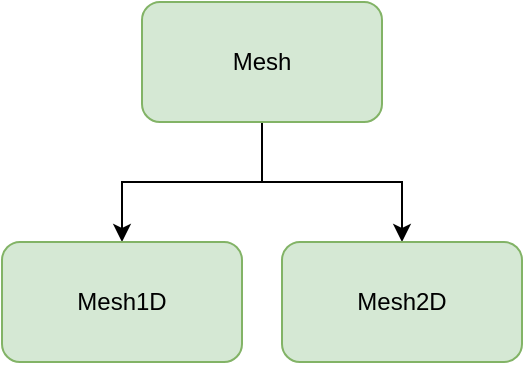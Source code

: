<mxfile version="13.7.3" type="device"><diagram id="eugVIrnaqLEb317TzjEN" name="Page-1"><mxGraphModel dx="1086" dy="806" grid="1" gridSize="10" guides="1" tooltips="1" connect="1" arrows="1" fold="1" page="1" pageScale="1" pageWidth="850" pageHeight="1100" math="0" shadow="0"><root><mxCell id="0"/><mxCell id="1" parent="0"/><mxCell id="wtNS3BguCoTLG3kq3p9k-1" style="edgeStyle=orthogonalEdgeStyle;rounded=0;orthogonalLoop=1;jettySize=auto;html=1;exitX=0.5;exitY=1;exitDx=0;exitDy=0;" edge="1" parent="1" source="wtNS3BguCoTLG3kq3p9k-3" target="wtNS3BguCoTLG3kq3p9k-4"><mxGeometry relative="1" as="geometry"/></mxCell><mxCell id="wtNS3BguCoTLG3kq3p9k-2" style="edgeStyle=orthogonalEdgeStyle;rounded=0;orthogonalLoop=1;jettySize=auto;html=1;exitX=0.5;exitY=1;exitDx=0;exitDy=0;" edge="1" parent="1" source="wtNS3BguCoTLG3kq3p9k-3" target="wtNS3BguCoTLG3kq3p9k-5"><mxGeometry relative="1" as="geometry"/></mxCell><mxCell id="wtNS3BguCoTLG3kq3p9k-3" value="Mesh" style="rounded=1;whiteSpace=wrap;html=1;fillColor=#d5e8d4;strokeColor=#82b366;" vertex="1" parent="1"><mxGeometry x="390" y="160" width="120" height="60" as="geometry"/></mxCell><mxCell id="wtNS3BguCoTLG3kq3p9k-4" value="Mesh1D" style="rounded=1;whiteSpace=wrap;html=1;fillColor=#d5e8d4;strokeColor=#82b366;" vertex="1" parent="1"><mxGeometry x="320" y="280" width="120" height="60" as="geometry"/></mxCell><mxCell id="wtNS3BguCoTLG3kq3p9k-5" value="Mesh2D" style="rounded=1;whiteSpace=wrap;html=1;fillColor=#d5e8d4;strokeColor=#82b366;" vertex="1" parent="1"><mxGeometry x="460" y="280" width="120" height="60" as="geometry"/></mxCell></root></mxGraphModel></diagram></mxfile>